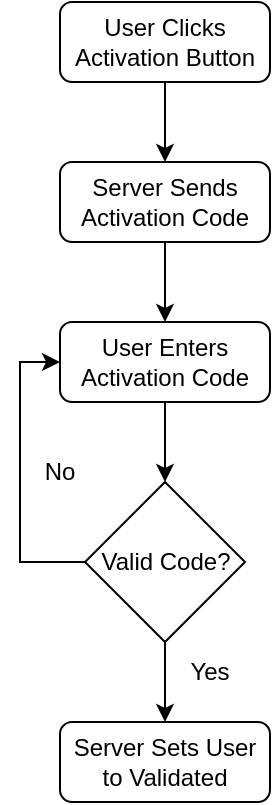 <mxfile version="20.5.3" type="device"><diagram id="C5RBs43oDa-KdzZeNtuy" name="Page-1"><mxGraphModel dx="1220" dy="1116" grid="1" gridSize="10" guides="1" tooltips="1" connect="1" arrows="1" fold="1" page="1" pageScale="1" pageWidth="827" pageHeight="1169" math="0" shadow="0"><root><mxCell id="WIyWlLk6GJQsqaUBKTNV-0"/><mxCell id="WIyWlLk6GJQsqaUBKTNV-1" parent="WIyWlLk6GJQsqaUBKTNV-0"/><mxCell id="novVhPt05z47YTGjTxBe-8" value="" style="edgeStyle=orthogonalEdgeStyle;rounded=0;orthogonalLoop=1;jettySize=auto;html=1;" edge="1" parent="WIyWlLk6GJQsqaUBKTNV-1" source="WIyWlLk6GJQsqaUBKTNV-3" target="novVhPt05z47YTGjTxBe-5"><mxGeometry relative="1" as="geometry"/></mxCell><mxCell id="WIyWlLk6GJQsqaUBKTNV-3" value="&lt;div&gt;User Clicks Activation Button&lt;/div&gt;" style="rounded=1;whiteSpace=wrap;html=1;fontSize=12;glass=0;strokeWidth=1;shadow=0;" parent="WIyWlLk6GJQsqaUBKTNV-1" vertex="1"><mxGeometry x="350" y="80" width="105" height="40" as="geometry"/></mxCell><mxCell id="novVhPt05z47YTGjTxBe-9" value="" style="edgeStyle=orthogonalEdgeStyle;rounded=0;orthogonalLoop=1;jettySize=auto;html=1;" edge="1" parent="WIyWlLk6GJQsqaUBKTNV-1" source="novVhPt05z47YTGjTxBe-5" target="novVhPt05z47YTGjTxBe-6"><mxGeometry relative="1" as="geometry"/></mxCell><mxCell id="novVhPt05z47YTGjTxBe-5" value="Server Sends Activation Code" style="rounded=1;whiteSpace=wrap;html=1;fontSize=12;glass=0;strokeWidth=1;shadow=0;" vertex="1" parent="WIyWlLk6GJQsqaUBKTNV-1"><mxGeometry x="350" y="160" width="105" height="40" as="geometry"/></mxCell><mxCell id="novVhPt05z47YTGjTxBe-10" value="" style="edgeStyle=orthogonalEdgeStyle;rounded=0;orthogonalLoop=1;jettySize=auto;html=1;" edge="1" parent="WIyWlLk6GJQsqaUBKTNV-1" source="novVhPt05z47YTGjTxBe-6" target="novVhPt05z47YTGjTxBe-7"><mxGeometry relative="1" as="geometry"/></mxCell><mxCell id="novVhPt05z47YTGjTxBe-6" value="&lt;div&gt;User Enters&lt;/div&gt;&lt;div&gt;Activation Code&lt;br&gt;&lt;/div&gt;" style="rounded=1;whiteSpace=wrap;html=1;fontSize=12;glass=0;strokeWidth=1;shadow=0;" vertex="1" parent="WIyWlLk6GJQsqaUBKTNV-1"><mxGeometry x="350" y="240" width="105" height="40" as="geometry"/></mxCell><mxCell id="novVhPt05z47YTGjTxBe-12" value="" style="edgeStyle=orthogonalEdgeStyle;rounded=0;orthogonalLoop=1;jettySize=auto;html=1;" edge="1" parent="WIyWlLk6GJQsqaUBKTNV-1" source="novVhPt05z47YTGjTxBe-7" target="novVhPt05z47YTGjTxBe-11"><mxGeometry relative="1" as="geometry"/></mxCell><mxCell id="novVhPt05z47YTGjTxBe-13" style="edgeStyle=orthogonalEdgeStyle;rounded=0;orthogonalLoop=1;jettySize=auto;html=1;exitX=0;exitY=0.5;exitDx=0;exitDy=0;entryX=0;entryY=0.5;entryDx=0;entryDy=0;" edge="1" parent="WIyWlLk6GJQsqaUBKTNV-1" source="novVhPt05z47YTGjTxBe-7" target="novVhPt05z47YTGjTxBe-6"><mxGeometry relative="1" as="geometry"/></mxCell><mxCell id="novVhPt05z47YTGjTxBe-7" value="Valid Code?" style="rhombus;whiteSpace=wrap;html=1;" vertex="1" parent="WIyWlLk6GJQsqaUBKTNV-1"><mxGeometry x="362.5" y="320" width="80" height="80" as="geometry"/></mxCell><mxCell id="novVhPt05z47YTGjTxBe-11" value="&lt;div&gt;Server Sets User to Validated&lt;br&gt;&lt;/div&gt;" style="rounded=1;whiteSpace=wrap;html=1;fontSize=12;glass=0;strokeWidth=1;shadow=0;" vertex="1" parent="WIyWlLk6GJQsqaUBKTNV-1"><mxGeometry x="350" y="440" width="105" height="40" as="geometry"/></mxCell><mxCell id="novVhPt05z47YTGjTxBe-14" value="Yes" style="text;html=1;strokeColor=none;fillColor=none;align=center;verticalAlign=middle;whiteSpace=wrap;rounded=0;" vertex="1" parent="WIyWlLk6GJQsqaUBKTNV-1"><mxGeometry x="395" y="400" width="60" height="30" as="geometry"/></mxCell><mxCell id="novVhPt05z47YTGjTxBe-15" value="No" style="text;html=1;strokeColor=none;fillColor=none;align=center;verticalAlign=middle;whiteSpace=wrap;rounded=0;" vertex="1" parent="WIyWlLk6GJQsqaUBKTNV-1"><mxGeometry x="320" y="300" width="60" height="30" as="geometry"/></mxCell></root></mxGraphModel></diagram></mxfile>